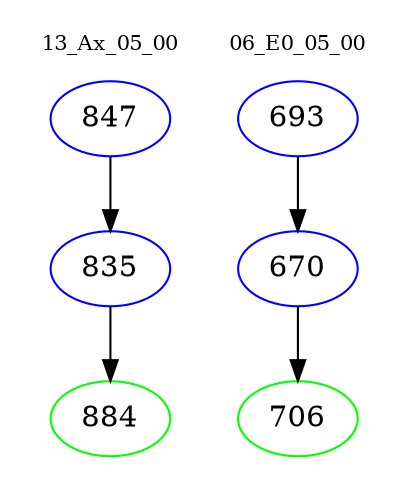 digraph{
subgraph cluster_0 {
color = white
label = "13_Ax_05_00";
fontsize=10;
T0_847 [label="847", color="blue"]
T0_847 -> T0_835 [color="black"]
T0_835 [label="835", color="blue"]
T0_835 -> T0_884 [color="black"]
T0_884 [label="884", color="green"]
}
subgraph cluster_1 {
color = white
label = "06_E0_05_00";
fontsize=10;
T1_693 [label="693", color="blue"]
T1_693 -> T1_670 [color="black"]
T1_670 [label="670", color="blue"]
T1_670 -> T1_706 [color="black"]
T1_706 [label="706", color="green"]
}
}
